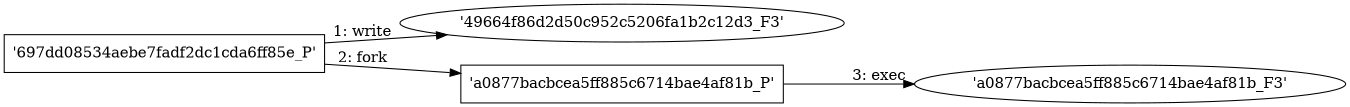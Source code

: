 digraph "D:\Learning\Paper\apt\基于CTI的攻击预警\Dataset\攻击图\ASGfromALLCTI\Identity at Microsoft Ignite Strengthening Zero Trust defenses in the era of hybrid work.dot" {
rankdir="LR"
size="9"
fixedsize="false"
splines="true"
nodesep=0.3
ranksep=0
fontsize=10
overlap="scalexy"
engine= "neato"
	"'49664f86d2d50c952c5206fa1b2c12d3_F3'" [node_type=file shape=ellipse]
	"'697dd08534aebe7fadf2dc1cda6ff85e_P'" [node_type=Process shape=box]
	"'697dd08534aebe7fadf2dc1cda6ff85e_P'" -> "'49664f86d2d50c952c5206fa1b2c12d3_F3'" [label="1: write"]
	"'697dd08534aebe7fadf2dc1cda6ff85e_P'" [node_type=Process shape=box]
	"'a0877bacbcea5ff885c6714bae4af81b_P'" [node_type=Process shape=box]
	"'697dd08534aebe7fadf2dc1cda6ff85e_P'" -> "'a0877bacbcea5ff885c6714bae4af81b_P'" [label="2: fork"]
	"'a0877bacbcea5ff885c6714bae4af81b_P'" [node_type=Process shape=box]
	"'a0877bacbcea5ff885c6714bae4af81b_F3'" [node_type=File shape=ellipse]
	"'a0877bacbcea5ff885c6714bae4af81b_P'" -> "'a0877bacbcea5ff885c6714bae4af81b_F3'" [label="3: exec"]
}
